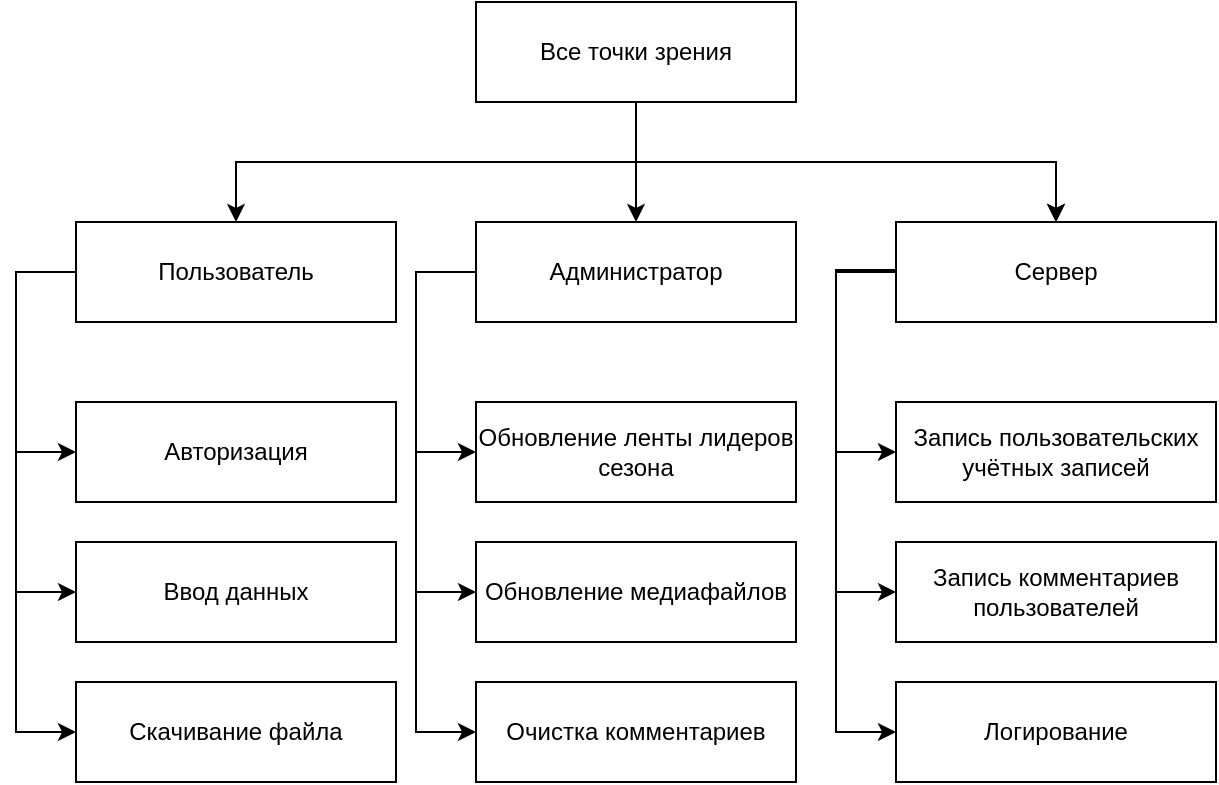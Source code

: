 <mxfile version="16.1.0" type="device"><diagram id="5xZpTTfe_mCpZy93X_nF" name="Page-1"><mxGraphModel dx="1817" dy="575" grid="1" gridSize="10" guides="1" tooltips="1" connect="1" arrows="1" fold="1" page="1" pageScale="1" pageWidth="827" pageHeight="1169" math="0" shadow="0"><root><mxCell id="0"/><mxCell id="1" parent="0"/><mxCell id="sDe_Q5RToMRRHFAaQBer-6" style="edgeStyle=orthogonalEdgeStyle;rounded=0;orthogonalLoop=1;jettySize=auto;html=1;exitX=0.5;exitY=1;exitDx=0;exitDy=0;entryX=0.5;entryY=0;entryDx=0;entryDy=0;" parent="1" source="sDe_Q5RToMRRHFAaQBer-1" target="sDe_Q5RToMRRHFAaQBer-3" edge="1"><mxGeometry relative="1" as="geometry"/></mxCell><mxCell id="sDe_Q5RToMRRHFAaQBer-7" style="edgeStyle=orthogonalEdgeStyle;rounded=0;orthogonalLoop=1;jettySize=auto;html=1;exitX=0.5;exitY=1;exitDx=0;exitDy=0;entryX=0.5;entryY=0;entryDx=0;entryDy=0;" parent="1" source="sDe_Q5RToMRRHFAaQBer-1" target="sDe_Q5RToMRRHFAaQBer-4" edge="1"><mxGeometry relative="1" as="geometry"/></mxCell><mxCell id="sDe_Q5RToMRRHFAaQBer-8" style="edgeStyle=orthogonalEdgeStyle;rounded=0;orthogonalLoop=1;jettySize=auto;html=1;exitX=0.5;exitY=1;exitDx=0;exitDy=0;entryX=0.5;entryY=0;entryDx=0;entryDy=0;" parent="1" source="sDe_Q5RToMRRHFAaQBer-1" target="sDe_Q5RToMRRHFAaQBer-4" edge="1"><mxGeometry relative="1" as="geometry"/></mxCell><mxCell id="sDe_Q5RToMRRHFAaQBer-9" style="edgeStyle=orthogonalEdgeStyle;rounded=0;orthogonalLoop=1;jettySize=auto;html=1;exitX=0.5;exitY=1;exitDx=0;exitDy=0;entryX=0.5;entryY=0;entryDx=0;entryDy=0;" parent="1" source="sDe_Q5RToMRRHFAaQBer-1" target="sDe_Q5RToMRRHFAaQBer-2" edge="1"><mxGeometry relative="1" as="geometry"/></mxCell><mxCell id="sDe_Q5RToMRRHFAaQBer-1" value="Все точки зрения" style="rounded=0;whiteSpace=wrap;html=1;" parent="1" vertex="1"><mxGeometry x="190" y="30" width="160" height="50" as="geometry"/></mxCell><mxCell id="sDe_Q5RToMRRHFAaQBer-2" value="Администратор" style="rounded=0;whiteSpace=wrap;html=1;" parent="1" vertex="1"><mxGeometry x="190" y="140" width="160" height="50" as="geometry"/></mxCell><mxCell id="sDe_Q5RToMRRHFAaQBer-24" style="edgeStyle=orthogonalEdgeStyle;rounded=0;orthogonalLoop=1;jettySize=auto;html=1;exitX=0;exitY=0.5;exitDx=0;exitDy=0;entryX=0;entryY=0.5;entryDx=0;entryDy=0;" parent="1" source="sDe_Q5RToMRRHFAaQBer-3" target="sDe_Q5RToMRRHFAaQBer-12" edge="1"><mxGeometry relative="1" as="geometry"><Array as="points"><mxPoint x="-40" y="165"/><mxPoint x="-40" y="395"/></Array></mxGeometry></mxCell><mxCell id="sDe_Q5RToMRRHFAaQBer-25" style="edgeStyle=orthogonalEdgeStyle;rounded=0;orthogonalLoop=1;jettySize=auto;html=1;exitX=0;exitY=0.5;exitDx=0;exitDy=0;entryX=0;entryY=0.5;entryDx=0;entryDy=0;" parent="1" source="sDe_Q5RToMRRHFAaQBer-3" target="sDe_Q5RToMRRHFAaQBer-10" edge="1"><mxGeometry relative="1" as="geometry"><Array as="points"><mxPoint x="-40" y="165"/><mxPoint x="-40" y="255"/></Array></mxGeometry></mxCell><mxCell id="sDe_Q5RToMRRHFAaQBer-26" style="edgeStyle=orthogonalEdgeStyle;rounded=0;orthogonalLoop=1;jettySize=auto;html=1;exitX=0;exitY=0.5;exitDx=0;exitDy=0;entryX=0;entryY=0.5;entryDx=0;entryDy=0;" parent="1" source="sDe_Q5RToMRRHFAaQBer-3" target="sDe_Q5RToMRRHFAaQBer-11" edge="1"><mxGeometry relative="1" as="geometry"><Array as="points"><mxPoint x="-40" y="165"/><mxPoint x="-40" y="325"/></Array></mxGeometry></mxCell><mxCell id="sDe_Q5RToMRRHFAaQBer-3" value="Пользователь" style="rounded=0;whiteSpace=wrap;html=1;" parent="1" vertex="1"><mxGeometry x="-10" y="140" width="160" height="50" as="geometry"/></mxCell><mxCell id="sDe_Q5RToMRRHFAaQBer-33" style="edgeStyle=orthogonalEdgeStyle;rounded=0;orthogonalLoop=1;jettySize=auto;html=1;exitX=0;exitY=0.5;exitDx=0;exitDy=0;entryX=0;entryY=0.5;entryDx=0;entryDy=0;" parent="1" source="sDe_Q5RToMRRHFAaQBer-4" target="XBhzXLI8s0YxmdsnoZ5Q-1" edge="1"><mxGeometry relative="1" as="geometry"><Array as="points"><mxPoint x="370" y="165"/><mxPoint x="370" y="395"/></Array><mxPoint x="400" y="465" as="targetPoint"/></mxGeometry></mxCell><mxCell id="sDe_Q5RToMRRHFAaQBer-4" value="Сервер" style="rounded=0;whiteSpace=wrap;html=1;" parent="1" vertex="1"><mxGeometry x="400" y="140" width="160" height="50" as="geometry"/></mxCell><mxCell id="sDe_Q5RToMRRHFAaQBer-10" value="Авторизация" style="rounded=0;whiteSpace=wrap;html=1;" parent="1" vertex="1"><mxGeometry x="-10" y="230" width="160" height="50" as="geometry"/></mxCell><mxCell id="sDe_Q5RToMRRHFAaQBer-11" value="Ввод данных" style="rounded=0;whiteSpace=wrap;html=1;" parent="1" vertex="1"><mxGeometry x="-10" y="300" width="160" height="50" as="geometry"/></mxCell><mxCell id="sDe_Q5RToMRRHFAaQBer-12" value="Скачивание файла" style="rounded=0;whiteSpace=wrap;html=1;" parent="1" vertex="1"><mxGeometry x="-10" y="370" width="160" height="50" as="geometry"/></mxCell><mxCell id="sDe_Q5RToMRRHFAaQBer-13" value="Обновление ленты лидеров сезона" style="rounded=0;whiteSpace=wrap;html=1;" parent="1" vertex="1"><mxGeometry x="190" y="230" width="160" height="50" as="geometry"/></mxCell><mxCell id="sDe_Q5RToMRRHFAaQBer-14" value="Обновление медиафайлов" style="rounded=0;whiteSpace=wrap;html=1;" parent="1" vertex="1"><mxGeometry x="190" y="300" width="160" height="50" as="geometry"/></mxCell><mxCell id="sDe_Q5RToMRRHFAaQBer-15" value="Очистка комментариев" style="rounded=0;whiteSpace=wrap;html=1;" parent="1" vertex="1"><mxGeometry x="190" y="370" width="160" height="50" as="geometry"/></mxCell><mxCell id="sDe_Q5RToMRRHFAaQBer-16" value="Запись пользовательских учётных записей" style="rounded=0;whiteSpace=wrap;html=1;" parent="1" vertex="1"><mxGeometry x="400" y="230" width="160" height="50" as="geometry"/></mxCell><mxCell id="sDe_Q5RToMRRHFAaQBer-27" style="edgeStyle=orthogonalEdgeStyle;rounded=0;orthogonalLoop=1;jettySize=auto;html=1;exitX=0;exitY=0.5;exitDx=0;exitDy=0;entryX=0;entryY=0.5;entryDx=0;entryDy=0;" parent="1" edge="1"><mxGeometry relative="1" as="geometry"><mxPoint x="190" y="165" as="sourcePoint"/><mxPoint x="190" y="395" as="targetPoint"/><Array as="points"><mxPoint x="160" y="165"/><mxPoint x="160" y="395"/></Array></mxGeometry></mxCell><mxCell id="sDe_Q5RToMRRHFAaQBer-28" style="edgeStyle=orthogonalEdgeStyle;rounded=0;orthogonalLoop=1;jettySize=auto;html=1;exitX=0;exitY=0.5;exitDx=0;exitDy=0;entryX=0;entryY=0.5;entryDx=0;entryDy=0;" parent="1" edge="1"><mxGeometry relative="1" as="geometry"><mxPoint x="190" y="165" as="sourcePoint"/><mxPoint x="190" y="255" as="targetPoint"/><Array as="points"><mxPoint x="160" y="165"/><mxPoint x="160" y="255"/></Array></mxGeometry></mxCell><mxCell id="sDe_Q5RToMRRHFAaQBer-29" style="edgeStyle=orthogonalEdgeStyle;rounded=0;orthogonalLoop=1;jettySize=auto;html=1;exitX=0;exitY=0.5;exitDx=0;exitDy=0;entryX=0;entryY=0.5;entryDx=0;entryDy=0;" parent="1" edge="1"><mxGeometry relative="1" as="geometry"><mxPoint x="190" y="165" as="sourcePoint"/><mxPoint x="190" y="325" as="targetPoint"/><Array as="points"><mxPoint x="160" y="165"/><mxPoint x="160" y="325"/></Array></mxGeometry></mxCell><mxCell id="sDe_Q5RToMRRHFAaQBer-30" style="edgeStyle=orthogonalEdgeStyle;rounded=0;orthogonalLoop=1;jettySize=auto;html=1;exitX=0;exitY=0.5;exitDx=0;exitDy=0;entryX=0;entryY=0.5;entryDx=0;entryDy=0;" parent="1" edge="1" target="YR5ycLtKMG610NRtHeP1-1"><mxGeometry relative="1" as="geometry"><mxPoint x="400" y="164" as="sourcePoint"/><mxPoint x="400" y="394" as="targetPoint"/><Array as="points"><mxPoint x="370" y="164"/><mxPoint x="370" y="325"/></Array></mxGeometry></mxCell><mxCell id="sDe_Q5RToMRRHFAaQBer-32" style="edgeStyle=orthogonalEdgeStyle;rounded=0;orthogonalLoop=1;jettySize=auto;html=1;exitX=0;exitY=0.5;exitDx=0;exitDy=0;entryX=0;entryY=0.5;entryDx=0;entryDy=0;" parent="1" edge="1" target="sDe_Q5RToMRRHFAaQBer-16"><mxGeometry relative="1" as="geometry"><mxPoint x="400" y="164" as="sourcePoint"/><mxPoint x="400" y="324" as="targetPoint"/><Array as="points"><mxPoint x="370" y="164"/><mxPoint x="370" y="255"/></Array></mxGeometry></mxCell><mxCell id="XBhzXLI8s0YxmdsnoZ5Q-1" value="Логирование" style="rounded=0;whiteSpace=wrap;html=1;" parent="1" vertex="1"><mxGeometry x="400" y="370" width="160" height="50" as="geometry"/></mxCell><mxCell id="YR5ycLtKMG610NRtHeP1-1" value="Запись комментариев пользователей" style="rounded=0;whiteSpace=wrap;html=1;" vertex="1" parent="1"><mxGeometry x="400" y="300" width="160" height="50" as="geometry"/></mxCell></root></mxGraphModel></diagram></mxfile>